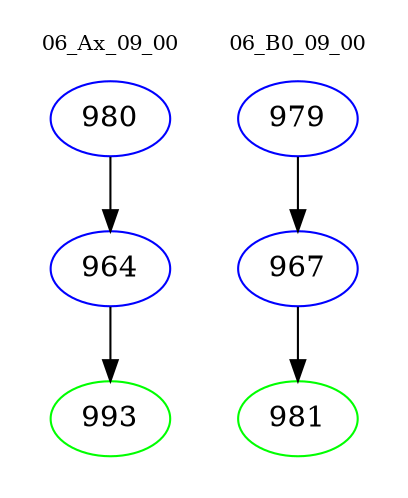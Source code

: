 digraph{
subgraph cluster_0 {
color = white
label = "06_Ax_09_00";
fontsize=10;
T0_980 [label="980", color="blue"]
T0_980 -> T0_964 [color="black"]
T0_964 [label="964", color="blue"]
T0_964 -> T0_993 [color="black"]
T0_993 [label="993", color="green"]
}
subgraph cluster_1 {
color = white
label = "06_B0_09_00";
fontsize=10;
T1_979 [label="979", color="blue"]
T1_979 -> T1_967 [color="black"]
T1_967 [label="967", color="blue"]
T1_967 -> T1_981 [color="black"]
T1_981 [label="981", color="green"]
}
}
